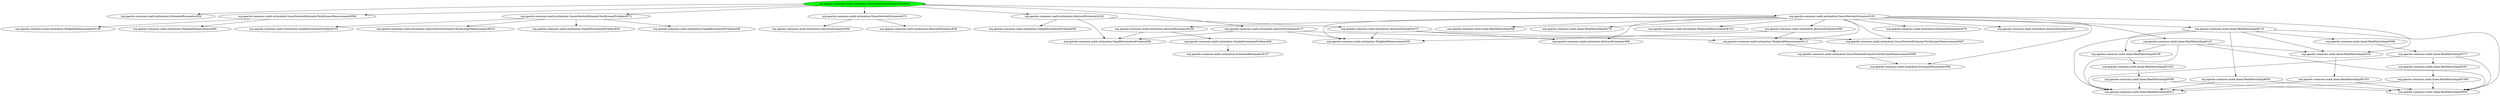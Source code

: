 digraph "cg/org.apache.commons.math.estimation.GaussNewtonEstimatorTest#452"
{
	"org.apache.commons.math.estimation.GaussNewtonEstimatorTest#452" [style=filled,fillcolor=green];
	"org.apache.commons.math.estimation.GaussNewtonEstimatorTest#452" -> "org.apache.commons.math.estimation.EstimatedParameter#59";
	"org.apache.commons.math.estimation.GaussNewtonEstimatorTest#452" -> "org.apache.commons.math.estimation.GaussNewtonEstimatorTest$LinearMeasurement#592";
	"org.apache.commons.math.estimation.GaussNewtonEstimatorTest$LinearMeasurement#592" -> "org.apache.commons.math.estimation.WeightedMeasurement#80";
	"org.apache.commons.math.estimation.GaussNewtonEstimatorTest$LinearMeasurement#592" -> "org.apache.commons.math.estimation.WeightedMeasurement#146";
	"org.apache.commons.math.estimation.GaussNewtonEstimatorTest#452" -> "org.apache.commons.math.estimation.GaussNewtonEstimatorTest$LinearProblem#572";
	"org.apache.commons.math.estimation.GaussNewtonEstimatorTest$LinearProblem#572" -> "org.apache.commons.math.estimation.SimpleEstimationProblem#48";
	"org.apache.commons.math.estimation.GaussNewtonEstimatorTest$LinearProblem#572" -> "org.apache.commons.math.estimation.SimpleEstimationProblem#101";
	"org.apache.commons.math.estimation.GaussNewtonEstimatorTest$LinearProblem#572" -> "org.apache.commons.math.estimation.GaussNewtonEstimatorTest$LinearMeasurement#616";
	"org.apache.commons.math.estimation.GaussNewtonEstimatorTest$LinearProblem#572" -> "org.apache.commons.math.estimation.SimpleEstimationProblem#93";
	"org.apache.commons.math.estimation.GaussNewtonEstimatorTest#452" -> "org.apache.commons.math.estimation.GaussNewtonEstimator#73";
	"org.apache.commons.math.estimation.GaussNewtonEstimator#73" -> "org.apache.commons.math.estimation.AbstractEstimator#38";
	"org.apache.commons.math.estimation.GaussNewtonEstimator#73" -> "org.apache.commons.math.estimation.AbstractEstimator#48";
	"org.apache.commons.math.estimation.GaussNewtonEstimatorTest#452" -> "org.apache.commons.math.estimation.GaussNewtonEstimator#105";
	"org.apache.commons.math.estimation.GaussNewtonEstimator#105" -> "org.apache.commons.math.estimation.AbstractEstimator#226";
	"org.apache.commons.math.estimation.AbstractEstimator#226" -> "org.apache.commons.math.estimation.SimpleEstimationProblem#86";
	"org.apache.commons.math.estimation.AbstractEstimator#226" -> "org.apache.commons.math.estimation.SimpleEstimationProblem#68";
	"org.apache.commons.math.estimation.SimpleEstimationProblem#68" -> "org.apache.commons.math.estimation.EstimatedParameter#107";
	"org.apache.commons.math.estimation.GaussNewtonEstimator#105" -> "org.apache.commons.math.linear.RealMatrixImpl#88";
	"org.apache.commons.math.estimation.GaussNewtonEstimator#105" -> "org.apache.commons.math.linear.RealMatrixImpl#278";
	"org.apache.commons.math.estimation.GaussNewtonEstimator#105" -> "org.apache.commons.math.estimation.AbstractEstimator#88";
	"org.apache.commons.math.estimation.GaussNewtonEstimator#105" -> "org.apache.commons.math.estimation.WeightedMeasurement#155";
	"org.apache.commons.math.estimation.GaussNewtonEstimator#105" -> "org.apache.commons.math.estimation.WeightedMeasurement#92";
	"org.apache.commons.math.estimation.GaussNewtonEstimator#105" -> "org.apache.commons.math.estimation.WeightedMeasurement#111";
	"org.apache.commons.math.estimation.WeightedMeasurement#111" -> "org.apache.commons.math.estimation.GaussNewtonEstimatorTest$LinearMeasurement#599";
	"org.apache.commons.math.estimation.GaussNewtonEstimatorTest$LinearMeasurement#599" -> "org.apache.commons.math.estimation.EstimatedParameter#86";
	"org.apache.commons.math.estimation.GaussNewtonEstimator#105" -> "org.apache.commons.math.estimation.GaussNewtonEstimatorTest$LinearMeasurement#607";
	"org.apache.commons.math.estimation.GaussNewtonEstimator#105" -> "org.apache.commons.math.linear.RealMatrixImpl#147";
	"org.apache.commons.math.linear.RealMatrixImpl#147" -> "org.apache.commons.math.linear.RealMatrixImpl#611";
	"org.apache.commons.math.linear.RealMatrixImpl#147" -> "org.apache.commons.math.linear.RealMatrixImpl#604";
	"org.apache.commons.math.linear.RealMatrixImpl#147" -> "org.apache.commons.math.linear.RealMatrixImpl#523";
	"org.apache.commons.math.linear.RealMatrixImpl#523" -> "org.apache.commons.math.linear.RealMatrixImpl#1031";
	"org.apache.commons.math.linear.RealMatrixImpl#1031" -> "org.apache.commons.math.linear.RealMatrixImpl#604";
	"org.apache.commons.math.linear.RealMatrixImpl#1031" -> "org.apache.commons.math.linear.RealMatrixImpl#611";
	"org.apache.commons.math.linear.RealMatrixImpl#147" -> "org.apache.commons.math.linear.RealMatrixImpl#108";
	"org.apache.commons.math.linear.RealMatrixImpl#108" -> "org.apache.commons.math.linear.RealMatrixImpl#1020";
	"org.apache.commons.math.linear.RealMatrixImpl#1020" -> "org.apache.commons.math.linear.RealMatrixImpl#390";
	"org.apache.commons.math.linear.RealMatrixImpl#390" -> "org.apache.commons.math.linear.RealMatrixImpl#604";
	"org.apache.commons.math.linear.RealMatrixImpl#390" -> "org.apache.commons.math.linear.RealMatrixImpl#611";
	"org.apache.commons.math.estimation.GaussNewtonEstimator#105" -> "org.apache.commons.math.linear.RealMatrixImpl#710";
	"org.apache.commons.math.linear.RealMatrixImpl#710" -> "org.apache.commons.math.linear.RealMatrixImpl#604";
	"org.apache.commons.math.linear.RealMatrixImpl#710" -> "org.apache.commons.math.linear.RealMatrixImpl#581";
	"org.apache.commons.math.linear.RealMatrixImpl#581" -> "org.apache.commons.math.linear.RealMatrixImpl#611";
	"org.apache.commons.math.linear.RealMatrixImpl#581" -> "org.apache.commons.math.linear.RealMatrixImpl#604";
	"org.apache.commons.math.linear.RealMatrixImpl#710" -> "org.apache.commons.math.linear.RealMatrixImpl#588";
	"org.apache.commons.math.linear.RealMatrixImpl#588" -> "org.apache.commons.math.linear.RealMatrixImpl#777";
	"org.apache.commons.math.linear.RealMatrixImpl#777" -> "org.apache.commons.math.linear.RealMatrixImpl#604";
	"org.apache.commons.math.linear.RealMatrixImpl#777" -> "org.apache.commons.math.linear.RealMatrixImpl#611";
	"org.apache.commons.math.linear.RealMatrixImpl#777" -> "org.apache.commons.math.linear.RealMatrixImpl#267";
	"org.apache.commons.math.linear.RealMatrixImpl#267" -> "org.apache.commons.math.linear.RealMatrixImpl#1000";
	"org.apache.commons.math.linear.RealMatrixImpl#1000" -> "org.apache.commons.math.linear.RealMatrixImpl#604";
	"org.apache.commons.math.linear.RealMatrixImpl#1000" -> "org.apache.commons.math.linear.RealMatrixImpl#611";
	"org.apache.commons.math.linear.RealMatrixImpl#710" -> "org.apache.commons.math.linear.RealMatrixImpl#611";
	"org.apache.commons.math.linear.RealMatrixImpl#710" -> "org.apache.commons.math.linear.RealMatrixImpl#523";
	"org.apache.commons.math.linear.RealMatrixImpl#710" -> "org.apache.commons.math.linear.RealMatrixImpl#108";
	"org.apache.commons.math.estimation.GaussNewtonEstimator#105" -> "org.apache.commons.math.estimation.EstimatedParameter#86";
	"org.apache.commons.math.estimation.GaussNewtonEstimator#105" -> "org.apache.commons.math.linear.RealMatrixImpl#523";
	"org.apache.commons.math.estimation.GaussNewtonEstimator#105" -> "org.apache.commons.math.estimation.EstimatedParameter#79";
	"org.apache.commons.math.estimation.GaussNewtonEstimator#105" -> "org.apache.commons.math.estimation.AbstractEstimator#99";
	"org.apache.commons.math.estimation.AbstractEstimator#99" -> "org.apache.commons.math.estimation.WeightedMeasurement#111";
	"org.apache.commons.math.estimation.AbstractEstimator#99" -> "org.apache.commons.math.estimation.WeightedMeasurement#92";
	"org.apache.commons.math.estimation.GaussNewtonEstimator#105" -> "org.apache.commons.math.estimation.AbstractEstimator#57";
	"org.apache.commons.math.estimation.GaussNewtonEstimatorTest#452" -> "org.apache.commons.math.estimation.AbstractEstimator#127";
	"org.apache.commons.math.estimation.AbstractEstimator#127" -> "org.apache.commons.math.estimation.SimpleEstimationProblem#86";
	"org.apache.commons.math.estimation.AbstractEstimator#127" -> "org.apache.commons.math.estimation.WeightedMeasurement#111";
	"org.apache.commons.math.estimation.AbstractEstimator#127" -> "org.apache.commons.math.estimation.WeightedMeasurement#92";
	"org.apache.commons.math.estimation.GaussNewtonEstimatorTest#452" -> "org.apache.commons.math.estimation.AbstractEstimator#162";
	"org.apache.commons.math.estimation.AbstractEstimator#162" -> "org.apache.commons.math.estimation.AbstractEstimator#73";
	"org.apache.commons.math.estimation.AbstractEstimator#73" -> "org.apache.commons.math.estimation.AbstractEstimator#88";
	"org.apache.commons.math.estimation.AbstractEstimator#73" -> "org.apache.commons.math.estimation.WeightedMeasurement#92";
	"org.apache.commons.math.estimation.AbstractEstimator#73" -> "org.apache.commons.math.estimation.GaussNewtonEstimatorTest$LinearMeasurement#607";
	"org.apache.commons.math.estimation.AbstractEstimator#162" -> "org.apache.commons.math.estimation.SimpleEstimationProblem#86";
	"org.apache.commons.math.estimation.AbstractEstimator#162" -> "org.apache.commons.math.estimation.SimpleEstimationProblem#58";
}
